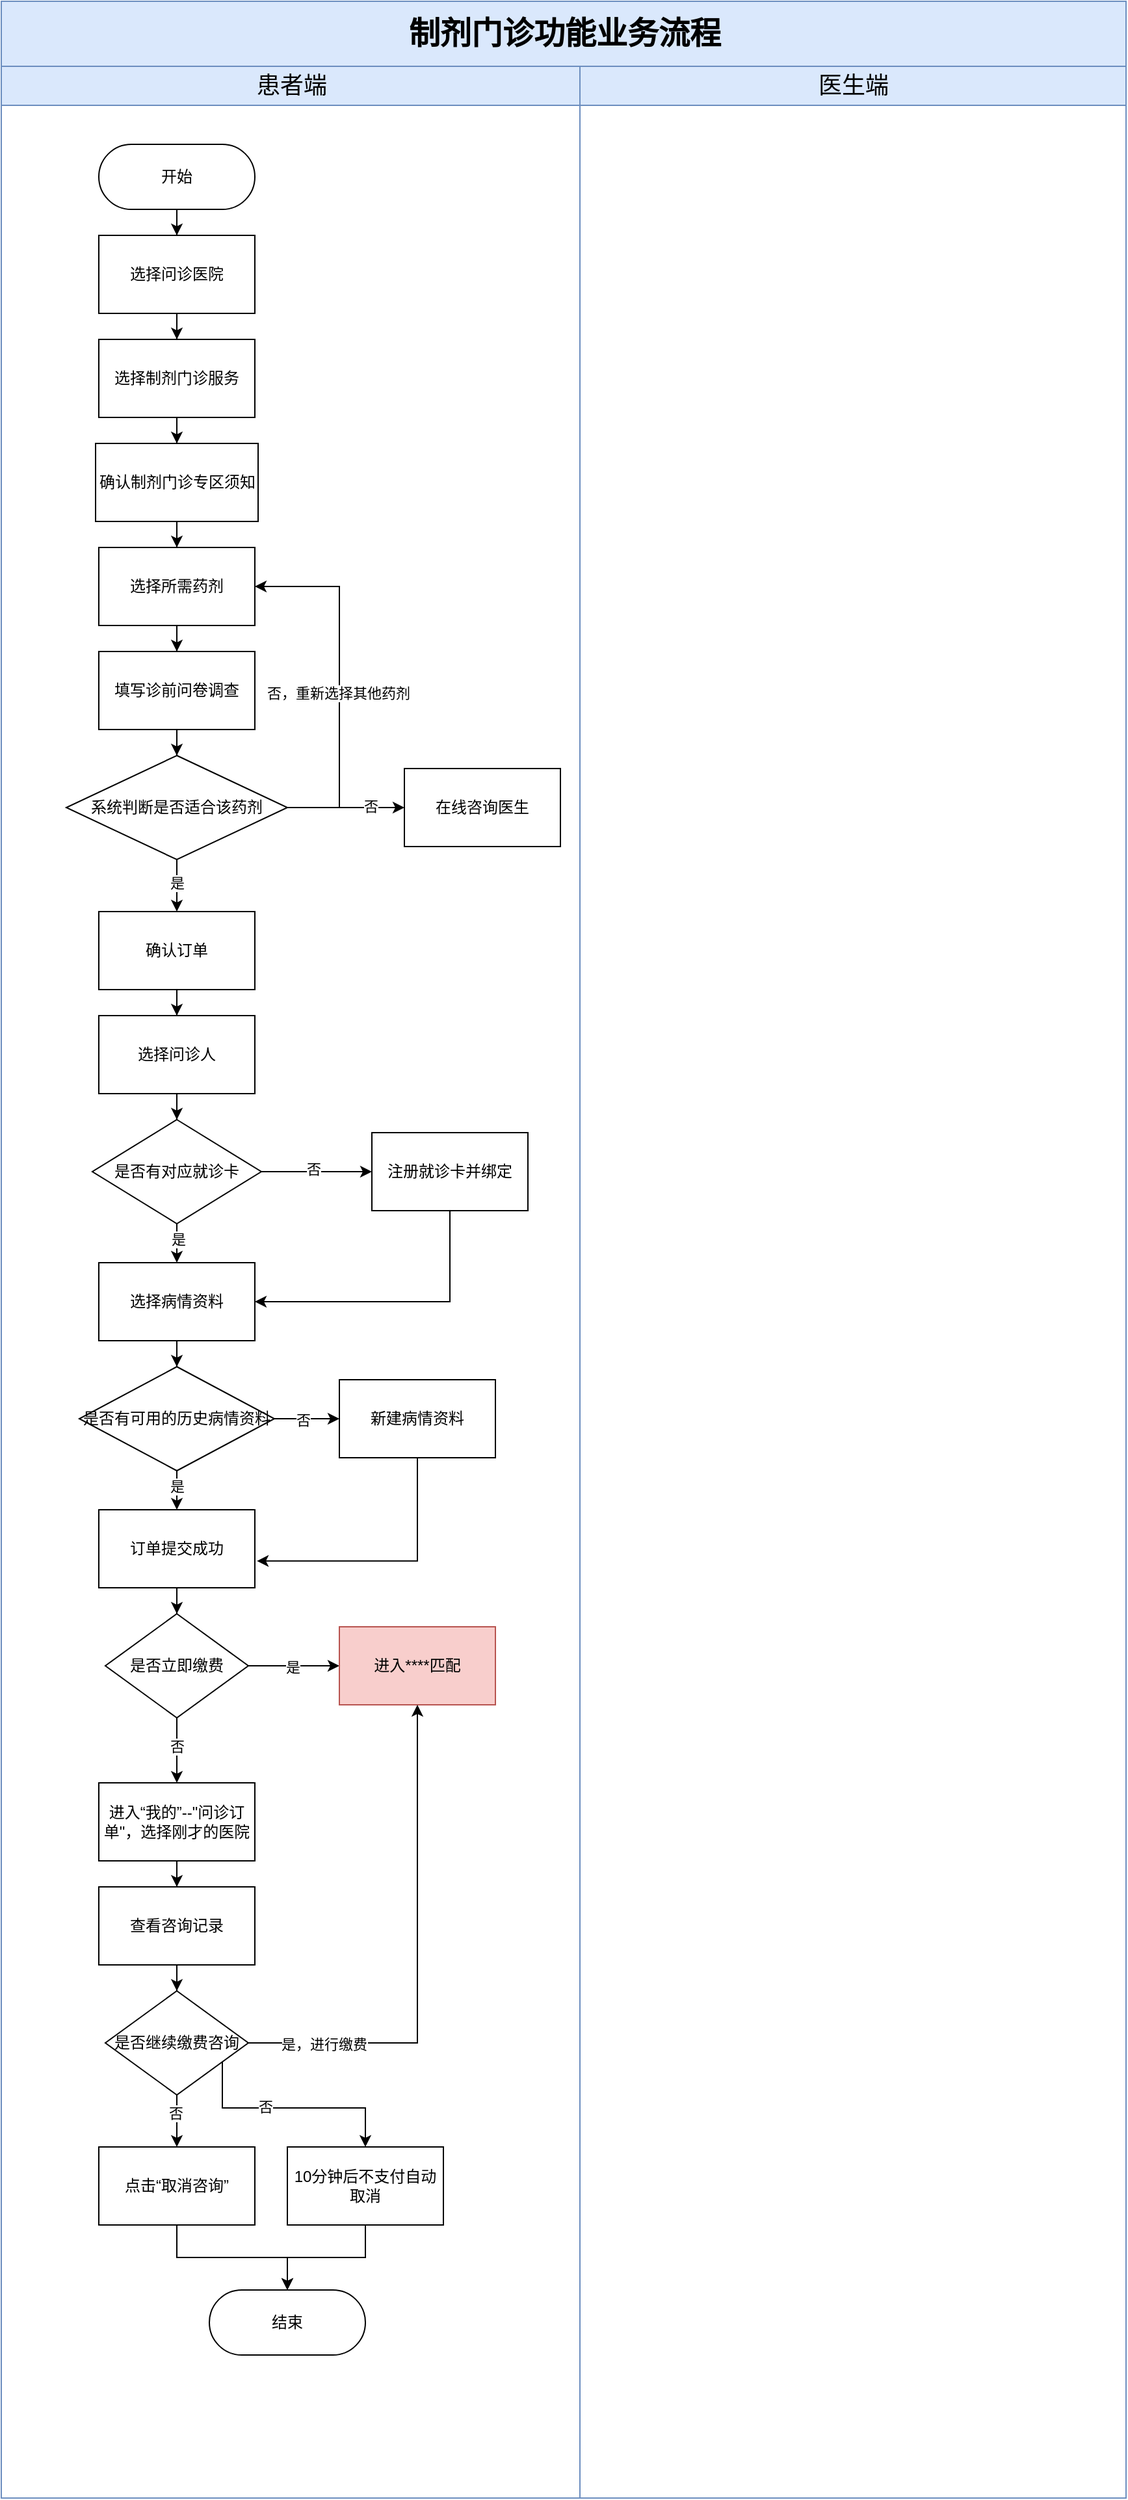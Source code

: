 <mxfile version="27.0.9">
  <diagram name="Page-1" id="74e2e168-ea6b-b213-b513-2b3c1d86103e">
    <mxGraphModel dx="693" dy="345" grid="1" gridSize="10" guides="1" tooltips="1" connect="1" arrows="1" fold="1" page="1" pageScale="1" pageWidth="1100" pageHeight="850" background="none" math="0" shadow="0">
      <root>
        <mxCell id="0" />
        <mxCell id="1" parent="0" />
        <mxCell id="77e6c97f196da883-1" value="&lt;p class=&quot;MsoNormal&quot;&gt;&lt;span style=&quot;font-family: 宋体;&quot;&gt;&lt;font style=&quot;font-size: 24px;&quot;&gt;制剂门诊功能业务流程&lt;/font&gt;&lt;/span&gt;&lt;/p&gt;" style="swimlane;html=1;childLayout=stackLayout;startSize=50;rounded=0;shadow=0;labelBackgroundColor=none;strokeWidth=1;fontFamily=Verdana;fontSize=8;align=center;fillColor=#dae8fc;strokeColor=#6c8ebf;" parent="1" vertex="1">
          <mxGeometry x="80" y="70" width="865" height="1920" as="geometry">
            <mxRectangle x="80" y="70" width="280" height="60" as="alternateBounds" />
          </mxGeometry>
        </mxCell>
        <mxCell id="77e6c97f196da883-6" value="&lt;font style=&quot;font-size: 18px; font-weight: normal;&quot;&gt;患者端&lt;/font&gt;" style="swimlane;html=1;startSize=30;fillColor=#dae8fc;strokeColor=#6c8ebf;" parent="77e6c97f196da883-1" vertex="1">
          <mxGeometry y="50" width="445" height="1870" as="geometry" />
        </mxCell>
        <mxCell id="fR7NPAVBZMRlf3rJHc6e-7" value="" style="edgeStyle=orthogonalEdgeStyle;rounded=0;orthogonalLoop=1;jettySize=auto;html=1;" edge="1" parent="77e6c97f196da883-6" source="fR7NPAVBZMRlf3rJHc6e-5" target="fR7NPAVBZMRlf3rJHc6e-6">
          <mxGeometry relative="1" as="geometry" />
        </mxCell>
        <mxCell id="fR7NPAVBZMRlf3rJHc6e-5" value="开始" style="rounded=1;whiteSpace=wrap;html=1;arcSize=50;" vertex="1" parent="77e6c97f196da883-6">
          <mxGeometry x="75" y="60" width="120" height="50" as="geometry" />
        </mxCell>
        <mxCell id="fR7NPAVBZMRlf3rJHc6e-9" value="" style="edgeStyle=orthogonalEdgeStyle;rounded=0;orthogonalLoop=1;jettySize=auto;html=1;" edge="1" parent="77e6c97f196da883-6" source="fR7NPAVBZMRlf3rJHc6e-6" target="fR7NPAVBZMRlf3rJHc6e-8">
          <mxGeometry relative="1" as="geometry" />
        </mxCell>
        <mxCell id="fR7NPAVBZMRlf3rJHc6e-6" value="选择问诊医院" style="rounded=0;whiteSpace=wrap;html=1;" vertex="1" parent="77e6c97f196da883-6">
          <mxGeometry x="75" y="130" width="120" height="60" as="geometry" />
        </mxCell>
        <mxCell id="fR7NPAVBZMRlf3rJHc6e-11" value="" style="edgeStyle=orthogonalEdgeStyle;rounded=0;orthogonalLoop=1;jettySize=auto;html=1;" edge="1" parent="77e6c97f196da883-6" source="fR7NPAVBZMRlf3rJHc6e-8" target="fR7NPAVBZMRlf3rJHc6e-10">
          <mxGeometry relative="1" as="geometry" />
        </mxCell>
        <mxCell id="fR7NPAVBZMRlf3rJHc6e-8" value="选择制剂门诊服务" style="whiteSpace=wrap;html=1;rounded=0;" vertex="1" parent="77e6c97f196da883-6">
          <mxGeometry x="75" y="210" width="120" height="60" as="geometry" />
        </mxCell>
        <mxCell id="fR7NPAVBZMRlf3rJHc6e-13" value="" style="edgeStyle=orthogonalEdgeStyle;rounded=0;orthogonalLoop=1;jettySize=auto;html=1;" edge="1" parent="77e6c97f196da883-6" source="fR7NPAVBZMRlf3rJHc6e-10" target="fR7NPAVBZMRlf3rJHc6e-12">
          <mxGeometry relative="1" as="geometry" />
        </mxCell>
        <mxCell id="fR7NPAVBZMRlf3rJHc6e-10" value="确认制剂门诊专区须知" style="whiteSpace=wrap;html=1;rounded=0;" vertex="1" parent="77e6c97f196da883-6">
          <mxGeometry x="72.5" y="290" width="125" height="60" as="geometry" />
        </mxCell>
        <mxCell id="fR7NPAVBZMRlf3rJHc6e-15" value="" style="edgeStyle=orthogonalEdgeStyle;rounded=0;orthogonalLoop=1;jettySize=auto;html=1;" edge="1" parent="77e6c97f196da883-6" source="fR7NPAVBZMRlf3rJHc6e-12" target="fR7NPAVBZMRlf3rJHc6e-14">
          <mxGeometry relative="1" as="geometry" />
        </mxCell>
        <mxCell id="fR7NPAVBZMRlf3rJHc6e-12" value="选择所需药剂" style="whiteSpace=wrap;html=1;rounded=0;" vertex="1" parent="77e6c97f196da883-6">
          <mxGeometry x="75" y="370" width="120" height="60" as="geometry" />
        </mxCell>
        <mxCell id="fR7NPAVBZMRlf3rJHc6e-17" value="" style="edgeStyle=orthogonalEdgeStyle;rounded=0;orthogonalLoop=1;jettySize=auto;html=1;" edge="1" parent="77e6c97f196da883-6" source="fR7NPAVBZMRlf3rJHc6e-14" target="fR7NPAVBZMRlf3rJHc6e-16">
          <mxGeometry relative="1" as="geometry" />
        </mxCell>
        <mxCell id="fR7NPAVBZMRlf3rJHc6e-14" value="填写诊前问卷调查" style="whiteSpace=wrap;html=1;rounded=0;" vertex="1" parent="77e6c97f196da883-6">
          <mxGeometry x="75" y="450" width="120" height="60" as="geometry" />
        </mxCell>
        <mxCell id="fR7NPAVBZMRlf3rJHc6e-19" value="" style="edgeStyle=orthogonalEdgeStyle;rounded=0;orthogonalLoop=1;jettySize=auto;html=1;" edge="1" parent="77e6c97f196da883-6" source="fR7NPAVBZMRlf3rJHc6e-16" target="fR7NPAVBZMRlf3rJHc6e-18">
          <mxGeometry relative="1" as="geometry" />
        </mxCell>
        <mxCell id="fR7NPAVBZMRlf3rJHc6e-20" value="是" style="edgeLabel;html=1;align=center;verticalAlign=middle;resizable=0;points=[];" vertex="1" connectable="0" parent="fR7NPAVBZMRlf3rJHc6e-19">
          <mxGeometry x="-0.12" relative="1" as="geometry">
            <mxPoint as="offset" />
          </mxGeometry>
        </mxCell>
        <mxCell id="fR7NPAVBZMRlf3rJHc6e-22" value="" style="edgeStyle=orthogonalEdgeStyle;rounded=0;orthogonalLoop=1;jettySize=auto;html=1;entryX=0;entryY=0.5;entryDx=0;entryDy=0;" edge="1" parent="77e6c97f196da883-6" source="fR7NPAVBZMRlf3rJHc6e-16" target="fR7NPAVBZMRlf3rJHc6e-21">
          <mxGeometry relative="1" as="geometry">
            <Array as="points">
              <mxPoint x="280" y="570" />
              <mxPoint x="280" y="570" />
            </Array>
          </mxGeometry>
        </mxCell>
        <mxCell id="fR7NPAVBZMRlf3rJHc6e-25" value="否" style="edgeLabel;html=1;align=center;verticalAlign=middle;resizable=0;points=[];" vertex="1" connectable="0" parent="fR7NPAVBZMRlf3rJHc6e-22">
          <mxGeometry x="0.409" y="1" relative="1" as="geometry">
            <mxPoint as="offset" />
          </mxGeometry>
        </mxCell>
        <mxCell id="fR7NPAVBZMRlf3rJHc6e-16" value="系统判断是否适合该药剂" style="rhombus;whiteSpace=wrap;html=1;rounded=0;" vertex="1" parent="77e6c97f196da883-6">
          <mxGeometry x="50" y="530" width="170" height="80" as="geometry" />
        </mxCell>
        <mxCell id="fR7NPAVBZMRlf3rJHc6e-27" value="" style="edgeStyle=orthogonalEdgeStyle;rounded=0;orthogonalLoop=1;jettySize=auto;html=1;" edge="1" parent="77e6c97f196da883-6" source="fR7NPAVBZMRlf3rJHc6e-18" target="fR7NPAVBZMRlf3rJHc6e-26">
          <mxGeometry relative="1" as="geometry" />
        </mxCell>
        <mxCell id="fR7NPAVBZMRlf3rJHc6e-18" value="确认订单" style="whiteSpace=wrap;html=1;rounded=0;" vertex="1" parent="77e6c97f196da883-6">
          <mxGeometry x="75" y="650" width="120" height="60" as="geometry" />
        </mxCell>
        <mxCell id="fR7NPAVBZMRlf3rJHc6e-21" value="在线咨询医生" style="whiteSpace=wrap;html=1;rounded=0;" vertex="1" parent="77e6c97f196da883-6">
          <mxGeometry x="310" y="540" width="120" height="60" as="geometry" />
        </mxCell>
        <mxCell id="fR7NPAVBZMRlf3rJHc6e-23" value="" style="endArrow=classic;html=1;rounded=0;exitX=1;exitY=0.5;exitDx=0;exitDy=0;entryX=1;entryY=0.5;entryDx=0;entryDy=0;endFill=1;" edge="1" parent="77e6c97f196da883-6" source="fR7NPAVBZMRlf3rJHc6e-16" target="fR7NPAVBZMRlf3rJHc6e-12">
          <mxGeometry width="50" height="50" relative="1" as="geometry">
            <mxPoint x="400" y="650" as="sourcePoint" />
            <mxPoint x="450" y="600" as="targetPoint" />
            <Array as="points">
              <mxPoint x="260" y="570" />
              <mxPoint x="260" y="400" />
            </Array>
          </mxGeometry>
        </mxCell>
        <mxCell id="fR7NPAVBZMRlf3rJHc6e-24" value="否，重新选择其他药剂" style="edgeLabel;html=1;align=center;verticalAlign=middle;resizable=0;points=[];" vertex="1" connectable="0" parent="fR7NPAVBZMRlf3rJHc6e-23">
          <mxGeometry x="-0.066" y="1" relative="1" as="geometry">
            <mxPoint as="offset" />
          </mxGeometry>
        </mxCell>
        <mxCell id="fR7NPAVBZMRlf3rJHc6e-32" value="" style="edgeStyle=orthogonalEdgeStyle;rounded=0;orthogonalLoop=1;jettySize=auto;html=1;" edge="1" parent="77e6c97f196da883-6" source="fR7NPAVBZMRlf3rJHc6e-26" target="fR7NPAVBZMRlf3rJHc6e-31">
          <mxGeometry relative="1" as="geometry" />
        </mxCell>
        <mxCell id="fR7NPAVBZMRlf3rJHc6e-26" value="选择问诊人" style="whiteSpace=wrap;html=1;rounded=0;" vertex="1" parent="77e6c97f196da883-6">
          <mxGeometry x="75" y="730" width="120" height="60" as="geometry" />
        </mxCell>
        <mxCell id="fR7NPAVBZMRlf3rJHc6e-34" value="" style="edgeStyle=orthogonalEdgeStyle;rounded=0;orthogonalLoop=1;jettySize=auto;html=1;" edge="1" parent="77e6c97f196da883-6" source="fR7NPAVBZMRlf3rJHc6e-31" target="fR7NPAVBZMRlf3rJHc6e-33">
          <mxGeometry relative="1" as="geometry" />
        </mxCell>
        <mxCell id="fR7NPAVBZMRlf3rJHc6e-42" value="是" style="edgeLabel;html=1;align=center;verticalAlign=middle;resizable=0;points=[];" vertex="1" connectable="0" parent="fR7NPAVBZMRlf3rJHc6e-34">
          <mxGeometry x="-0.538" y="1" relative="1" as="geometry">
            <mxPoint as="offset" />
          </mxGeometry>
        </mxCell>
        <mxCell id="fR7NPAVBZMRlf3rJHc6e-38" value="" style="edgeStyle=orthogonalEdgeStyle;rounded=0;orthogonalLoop=1;jettySize=auto;html=1;" edge="1" parent="77e6c97f196da883-6" source="fR7NPAVBZMRlf3rJHc6e-31" target="fR7NPAVBZMRlf3rJHc6e-37">
          <mxGeometry relative="1" as="geometry" />
        </mxCell>
        <mxCell id="fR7NPAVBZMRlf3rJHc6e-41" value="否" style="edgeLabel;html=1;align=center;verticalAlign=middle;resizable=0;points=[];" vertex="1" connectable="0" parent="fR7NPAVBZMRlf3rJHc6e-38">
          <mxGeometry x="-0.06" y="2" relative="1" as="geometry">
            <mxPoint as="offset" />
          </mxGeometry>
        </mxCell>
        <mxCell id="fR7NPAVBZMRlf3rJHc6e-31" value="是否有对应就诊卡" style="rhombus;whiteSpace=wrap;html=1;rounded=0;" vertex="1" parent="77e6c97f196da883-6">
          <mxGeometry x="70" y="810" width="130" height="80" as="geometry" />
        </mxCell>
        <mxCell id="fR7NPAVBZMRlf3rJHc6e-46" value="" style="edgeStyle=orthogonalEdgeStyle;rounded=0;orthogonalLoop=1;jettySize=auto;html=1;" edge="1" parent="77e6c97f196da883-6" source="fR7NPAVBZMRlf3rJHc6e-33" target="fR7NPAVBZMRlf3rJHc6e-45">
          <mxGeometry relative="1" as="geometry" />
        </mxCell>
        <mxCell id="fR7NPAVBZMRlf3rJHc6e-33" value="选择病情资料" style="whiteSpace=wrap;html=1;rounded=0;" vertex="1" parent="77e6c97f196da883-6">
          <mxGeometry x="75" y="920" width="120" height="60" as="geometry" />
        </mxCell>
        <mxCell id="fR7NPAVBZMRlf3rJHc6e-40" value="" style="edgeStyle=orthogonalEdgeStyle;rounded=0;orthogonalLoop=1;jettySize=auto;html=1;entryX=1;entryY=0.5;entryDx=0;entryDy=0;exitX=0.5;exitY=1;exitDx=0;exitDy=0;" edge="1" parent="77e6c97f196da883-6" source="fR7NPAVBZMRlf3rJHc6e-37" target="fR7NPAVBZMRlf3rJHc6e-33">
          <mxGeometry relative="1" as="geometry">
            <mxPoint x="330" y="910" as="sourcePoint" />
            <mxPoint x="222.5" y="960" as="targetPoint" />
            <Array as="points">
              <mxPoint x="345" y="950" />
            </Array>
          </mxGeometry>
        </mxCell>
        <mxCell id="fR7NPAVBZMRlf3rJHc6e-37" value="注册就诊卡并绑定" style="whiteSpace=wrap;html=1;rounded=0;" vertex="1" parent="77e6c97f196da883-6">
          <mxGeometry x="285" y="820" width="120" height="60" as="geometry" />
        </mxCell>
        <mxCell id="fR7NPAVBZMRlf3rJHc6e-48" value="" style="edgeStyle=orthogonalEdgeStyle;rounded=0;orthogonalLoop=1;jettySize=auto;html=1;" edge="1" parent="77e6c97f196da883-6" source="fR7NPAVBZMRlf3rJHc6e-45" target="fR7NPAVBZMRlf3rJHc6e-47">
          <mxGeometry relative="1" as="geometry" />
        </mxCell>
        <mxCell id="fR7NPAVBZMRlf3rJHc6e-49" value="是" style="edgeLabel;html=1;align=center;verticalAlign=middle;resizable=0;points=[];" vertex="1" connectable="0" parent="fR7NPAVBZMRlf3rJHc6e-48">
          <mxGeometry x="-0.546" relative="1" as="geometry">
            <mxPoint as="offset" />
          </mxGeometry>
        </mxCell>
        <mxCell id="fR7NPAVBZMRlf3rJHc6e-51" value="" style="edgeStyle=orthogonalEdgeStyle;rounded=0;orthogonalLoop=1;jettySize=auto;html=1;" edge="1" parent="77e6c97f196da883-6" source="fR7NPAVBZMRlf3rJHc6e-45" target="fR7NPAVBZMRlf3rJHc6e-50">
          <mxGeometry relative="1" as="geometry" />
        </mxCell>
        <mxCell id="fR7NPAVBZMRlf3rJHc6e-88" value="否" style="edgeLabel;html=1;align=center;verticalAlign=middle;resizable=0;points=[];" vertex="1" connectable="0" parent="fR7NPAVBZMRlf3rJHc6e-51">
          <mxGeometry x="-0.14" y="-1" relative="1" as="geometry">
            <mxPoint as="offset" />
          </mxGeometry>
        </mxCell>
        <mxCell id="fR7NPAVBZMRlf3rJHc6e-45" value="是否有可用的历史病情资料" style="rhombus;whiteSpace=wrap;html=1;rounded=0;" vertex="1" parent="77e6c97f196da883-6">
          <mxGeometry x="60" y="1000" width="150" height="80" as="geometry" />
        </mxCell>
        <mxCell id="fR7NPAVBZMRlf3rJHc6e-90" value="" style="edgeStyle=orthogonalEdgeStyle;rounded=0;orthogonalLoop=1;jettySize=auto;html=1;" edge="1" parent="77e6c97f196da883-6" source="fR7NPAVBZMRlf3rJHc6e-47" target="fR7NPAVBZMRlf3rJHc6e-89">
          <mxGeometry relative="1" as="geometry" />
        </mxCell>
        <mxCell id="fR7NPAVBZMRlf3rJHc6e-47" value="订单提交成功" style="whiteSpace=wrap;html=1;rounded=0;" vertex="1" parent="77e6c97f196da883-6">
          <mxGeometry x="75" y="1110" width="120" height="60" as="geometry" />
        </mxCell>
        <mxCell id="fR7NPAVBZMRlf3rJHc6e-87" value="" style="edgeStyle=orthogonalEdgeStyle;rounded=0;orthogonalLoop=1;jettySize=auto;html=1;entryX=1.013;entryY=0.657;entryDx=0;entryDy=0;entryPerimeter=0;" edge="1" parent="77e6c97f196da883-6" source="fR7NPAVBZMRlf3rJHc6e-50" target="fR7NPAVBZMRlf3rJHc6e-47">
          <mxGeometry relative="1" as="geometry">
            <mxPoint x="320" y="1180" as="targetPoint" />
            <Array as="points">
              <mxPoint x="320" y="1149" />
            </Array>
          </mxGeometry>
        </mxCell>
        <mxCell id="fR7NPAVBZMRlf3rJHc6e-50" value="新建病情资料" style="whiteSpace=wrap;html=1;rounded=0;" vertex="1" parent="77e6c97f196da883-6">
          <mxGeometry x="260" y="1010" width="120" height="60" as="geometry" />
        </mxCell>
        <mxCell id="fR7NPAVBZMRlf3rJHc6e-92" value="" style="edgeStyle=orthogonalEdgeStyle;rounded=0;orthogonalLoop=1;jettySize=auto;html=1;" edge="1" parent="77e6c97f196da883-6" source="fR7NPAVBZMRlf3rJHc6e-89" target="fR7NPAVBZMRlf3rJHc6e-91">
          <mxGeometry relative="1" as="geometry" />
        </mxCell>
        <mxCell id="fR7NPAVBZMRlf3rJHc6e-93" value="&lt;font style=&quot;vertical-align: inherit;&quot;&gt;&lt;font style=&quot;vertical-align: inherit;&quot;&gt;是&lt;/font&gt;&lt;/font&gt;" style="edgeLabel;html=1;align=center;verticalAlign=middle;resizable=0;points=[];" vertex="1" connectable="0" parent="fR7NPAVBZMRlf3rJHc6e-92">
          <mxGeometry x="-0.048" y="-1" relative="1" as="geometry">
            <mxPoint as="offset" />
          </mxGeometry>
        </mxCell>
        <mxCell id="fR7NPAVBZMRlf3rJHc6e-98" value="" style="edgeStyle=orthogonalEdgeStyle;rounded=0;orthogonalLoop=1;jettySize=auto;html=1;" edge="1" parent="77e6c97f196da883-6" source="fR7NPAVBZMRlf3rJHc6e-89" target="fR7NPAVBZMRlf3rJHc6e-97">
          <mxGeometry relative="1" as="geometry" />
        </mxCell>
        <mxCell id="fR7NPAVBZMRlf3rJHc6e-99" value="否" style="edgeLabel;html=1;align=center;verticalAlign=middle;resizable=0;points=[];" vertex="1" connectable="0" parent="fR7NPAVBZMRlf3rJHc6e-98">
          <mxGeometry x="-0.13" y="3" relative="1" as="geometry">
            <mxPoint x="-3" as="offset" />
          </mxGeometry>
        </mxCell>
        <mxCell id="fR7NPAVBZMRlf3rJHc6e-89" value="是否立即缴费" style="rhombus;whiteSpace=wrap;html=1;rounded=0;" vertex="1" parent="77e6c97f196da883-6">
          <mxGeometry x="80" y="1190" width="110" height="80" as="geometry" />
        </mxCell>
        <mxCell id="fR7NPAVBZMRlf3rJHc6e-91" value="&lt;font style=&quot;vertical-align: inherit;&quot;&gt;&lt;font style=&quot;vertical-align: inherit;&quot;&gt;进入****匹配&lt;/font&gt;&lt;/font&gt;" style="whiteSpace=wrap;html=1;rounded=0;fillColor=#f8cecc;strokeColor=#b85450;" vertex="1" parent="77e6c97f196da883-6">
          <mxGeometry x="260" y="1200" width="120" height="60" as="geometry" />
        </mxCell>
        <mxCell id="fR7NPAVBZMRlf3rJHc6e-101" value="" style="edgeStyle=orthogonalEdgeStyle;rounded=0;orthogonalLoop=1;jettySize=auto;html=1;" edge="1" parent="77e6c97f196da883-6" source="fR7NPAVBZMRlf3rJHc6e-97" target="fR7NPAVBZMRlf3rJHc6e-100">
          <mxGeometry relative="1" as="geometry" />
        </mxCell>
        <mxCell id="fR7NPAVBZMRlf3rJHc6e-97" value="进入“我的”--&quot;问诊订单&quot;，选择刚才的医院" style="whiteSpace=wrap;html=1;rounded=0;" vertex="1" parent="77e6c97f196da883-6">
          <mxGeometry x="75" y="1320" width="120" height="60" as="geometry" />
        </mxCell>
        <mxCell id="fR7NPAVBZMRlf3rJHc6e-103" value="" style="edgeStyle=orthogonalEdgeStyle;rounded=0;orthogonalLoop=1;jettySize=auto;html=1;" edge="1" parent="77e6c97f196da883-6" source="fR7NPAVBZMRlf3rJHc6e-100" target="fR7NPAVBZMRlf3rJHc6e-102">
          <mxGeometry relative="1" as="geometry" />
        </mxCell>
        <mxCell id="fR7NPAVBZMRlf3rJHc6e-100" value="查看咨询记录" style="whiteSpace=wrap;html=1;rounded=0;" vertex="1" parent="77e6c97f196da883-6">
          <mxGeometry x="75" y="1400" width="120" height="60" as="geometry" />
        </mxCell>
        <mxCell id="fR7NPAVBZMRlf3rJHc6e-105" value="" style="edgeStyle=orthogonalEdgeStyle;rounded=0;orthogonalLoop=1;jettySize=auto;html=1;entryX=0.5;entryY=1;entryDx=0;entryDy=0;" edge="1" parent="77e6c97f196da883-6" source="fR7NPAVBZMRlf3rJHc6e-102" target="fR7NPAVBZMRlf3rJHc6e-91">
          <mxGeometry relative="1" as="geometry">
            <mxPoint x="325" y="1520" as="targetPoint" />
          </mxGeometry>
        </mxCell>
        <mxCell id="fR7NPAVBZMRlf3rJHc6e-106" value="是，进行缴费" style="edgeLabel;html=1;align=center;verticalAlign=middle;resizable=0;points=[];" vertex="1" connectable="0" parent="fR7NPAVBZMRlf3rJHc6e-105">
          <mxGeometry x="-0.702" y="-1" relative="1" as="geometry">
            <mxPoint as="offset" />
          </mxGeometry>
        </mxCell>
        <mxCell id="fR7NPAVBZMRlf3rJHc6e-108" value="" style="edgeStyle=orthogonalEdgeStyle;rounded=0;orthogonalLoop=1;jettySize=auto;html=1;" edge="1" parent="77e6c97f196da883-6" source="fR7NPAVBZMRlf3rJHc6e-102" target="fR7NPAVBZMRlf3rJHc6e-107">
          <mxGeometry relative="1" as="geometry" />
        </mxCell>
        <mxCell id="fR7NPAVBZMRlf3rJHc6e-109" value="否" style="edgeLabel;html=1;align=center;verticalAlign=middle;resizable=0;points=[];" vertex="1" connectable="0" parent="fR7NPAVBZMRlf3rJHc6e-108">
          <mxGeometry x="-0.333" y="-1" relative="1" as="geometry">
            <mxPoint as="offset" />
          </mxGeometry>
        </mxCell>
        <mxCell id="fR7NPAVBZMRlf3rJHc6e-115" value="" style="edgeStyle=orthogonalEdgeStyle;rounded=0;orthogonalLoop=1;jettySize=auto;html=1;entryX=0.5;entryY=0;entryDx=0;entryDy=0;" edge="1" parent="77e6c97f196da883-6" source="fR7NPAVBZMRlf3rJHc6e-102" target="fR7NPAVBZMRlf3rJHc6e-113">
          <mxGeometry relative="1" as="geometry">
            <mxPoint x="280" y="1580" as="targetPoint" />
            <Array as="points">
              <mxPoint x="170" y="1570" />
              <mxPoint x="280" y="1570" />
            </Array>
          </mxGeometry>
        </mxCell>
        <mxCell id="fR7NPAVBZMRlf3rJHc6e-116" value="否" style="edgeLabel;html=1;align=center;verticalAlign=middle;resizable=0;points=[];" vertex="1" connectable="0" parent="fR7NPAVBZMRlf3rJHc6e-115">
          <mxGeometry x="-0.221" y="1" relative="1" as="geometry">
            <mxPoint as="offset" />
          </mxGeometry>
        </mxCell>
        <mxCell id="fR7NPAVBZMRlf3rJHc6e-102" value="是否继续缴费咨询" style="rhombus;whiteSpace=wrap;html=1;rounded=0;" vertex="1" parent="77e6c97f196da883-6">
          <mxGeometry x="80" y="1480" width="110" height="80" as="geometry" />
        </mxCell>
        <mxCell id="fR7NPAVBZMRlf3rJHc6e-111" value="" style="edgeStyle=orthogonalEdgeStyle;rounded=0;orthogonalLoop=1;jettySize=auto;html=1;entryX=0.5;entryY=0;entryDx=0;entryDy=0;" edge="1" parent="77e6c97f196da883-6" source="fR7NPAVBZMRlf3rJHc6e-107" target="fR7NPAVBZMRlf3rJHc6e-112">
          <mxGeometry relative="1" as="geometry">
            <mxPoint x="135" y="1680" as="targetPoint" />
          </mxGeometry>
        </mxCell>
        <mxCell id="fR7NPAVBZMRlf3rJHc6e-107" value="点击“取消咨询”" style="whiteSpace=wrap;html=1;rounded=0;" vertex="1" parent="77e6c97f196da883-6">
          <mxGeometry x="75" y="1600" width="120" height="60" as="geometry" />
        </mxCell>
        <mxCell id="fR7NPAVBZMRlf3rJHc6e-112" value="结束" style="rounded=1;whiteSpace=wrap;html=1;arcSize=50;" vertex="1" parent="77e6c97f196da883-6">
          <mxGeometry x="160" y="1710" width="120" height="50" as="geometry" />
        </mxCell>
        <mxCell id="fR7NPAVBZMRlf3rJHc6e-118" value="" style="edgeStyle=orthogonalEdgeStyle;rounded=0;orthogonalLoop=1;jettySize=auto;html=1;" edge="1" parent="77e6c97f196da883-6" source="fR7NPAVBZMRlf3rJHc6e-113" target="fR7NPAVBZMRlf3rJHc6e-112">
          <mxGeometry relative="1" as="geometry" />
        </mxCell>
        <mxCell id="fR7NPAVBZMRlf3rJHc6e-113" value="10分钟后不支付自动取消" style="rounded=0;whiteSpace=wrap;html=1;" vertex="1" parent="77e6c97f196da883-6">
          <mxGeometry x="220" y="1600" width="120" height="60" as="geometry" />
        </mxCell>
        <mxCell id="77e6c97f196da883-7" value="&lt;font style=&quot;font-size: 18px; font-weight: normal;&quot;&gt;医生端&lt;/font&gt;" style="swimlane;html=1;startSize=30;fillColor=#dae8fc;strokeColor=#6c8ebf;" parent="77e6c97f196da883-1" vertex="1">
          <mxGeometry x="445" y="50" width="420" height="1870" as="geometry" />
        </mxCell>
      </root>
    </mxGraphModel>
  </diagram>
</mxfile>

